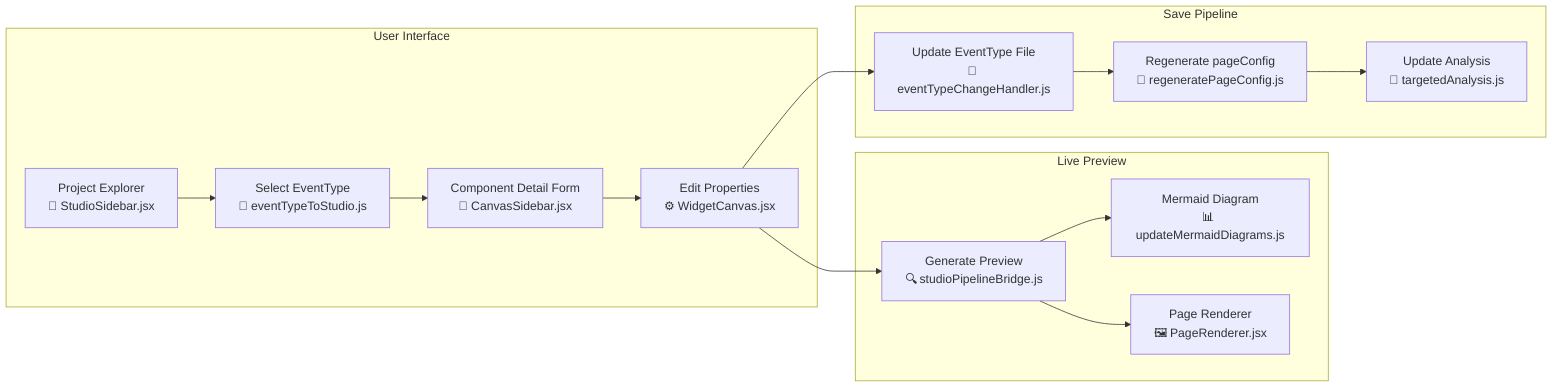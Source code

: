 graph LR
    subgraph "User Interface"
      A["Project Explorer<br/>📁 StudioSidebar.jsx"] --> B["Select EventType<br/>🎯 eventTypeToStudio.js"]
      B --> C["Component Detail Form<br/>📝 CanvasSidebar.jsx"]
      C --> D["Edit Properties<br/>⚙️ WidgetCanvas.jsx"]
    end

    subgraph "Live Preview"
      D --> E["Generate Preview<br/>🔍 studioPipelineBridge.js"]
      E --> F["Mermaid Diagram<br/>📊 updateMermaidDiagrams.js"]
      E --> G["Page Renderer<br/>🖼️ PageRenderer.jsx"]
    end

    subgraph "Save Pipeline"
      D --> H["Update EventType File<br/>💾 eventTypeChangeHandler.js"]
      H --> I["Regenerate pageConfig<br/>🔄 regeneratePageConfig.js"]
      I --> J["Update Analysis<br/>🧠 targetedAnalysis.js"]
    end